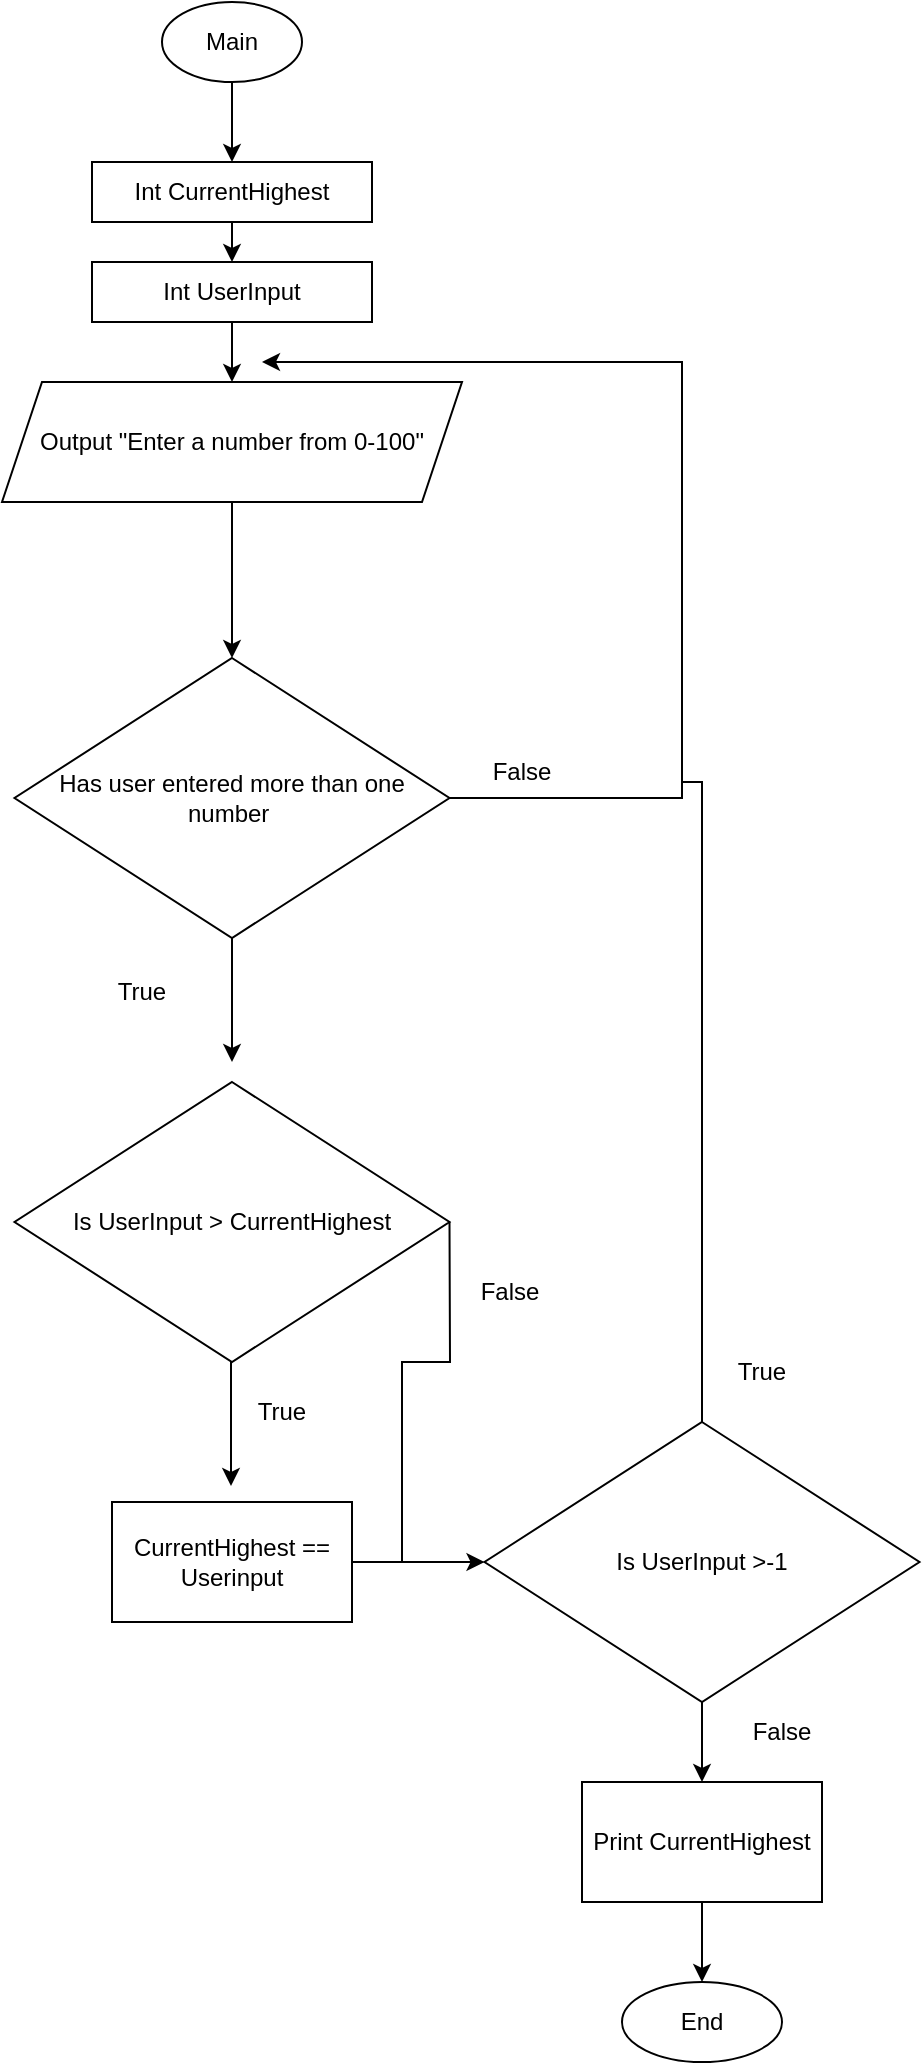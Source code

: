 <mxfile version="20.4.2" type="github"><diagram id="kPjJR1YklhjzJVoUJBlL" name="Page-1"><mxGraphModel dx="1422" dy="794" grid="1" gridSize="10" guides="1" tooltips="1" connect="1" arrows="1" fold="1" page="1" pageScale="1" pageWidth="850" pageHeight="1100" math="0" shadow="0"><root><mxCell id="0"/><mxCell id="1" parent="0"/><mxCell id="p5c9kXWFnvdQFF7va9-j-1" value="Main" style="ellipse;whiteSpace=wrap;html=1;" vertex="1" parent="1"><mxGeometry x="130" y="50" width="70" height="40" as="geometry"/></mxCell><mxCell id="p5c9kXWFnvdQFF7va9-j-2" value="" style="endArrow=classic;html=1;rounded=0;exitX=0.5;exitY=1;exitDx=0;exitDy=0;" edge="1" parent="1" source="p5c9kXWFnvdQFF7va9-j-1"><mxGeometry width="50" height="50" relative="1" as="geometry"><mxPoint x="400" y="430" as="sourcePoint"/><mxPoint x="165" y="130" as="targetPoint"/></mxGeometry></mxCell><mxCell id="p5c9kXWFnvdQFF7va9-j-3" value="Output &quot;Enter a number from 0-100&quot;" style="shape=parallelogram;perimeter=parallelogramPerimeter;whiteSpace=wrap;html=1;fixedSize=1;" vertex="1" parent="1"><mxGeometry x="50" y="240" width="230" height="60" as="geometry"/></mxCell><mxCell id="p5c9kXWFnvdQFF7va9-j-4" value="Int CurrentHighest" style="rounded=0;whiteSpace=wrap;html=1;" vertex="1" parent="1"><mxGeometry x="95" y="130" width="140" height="30" as="geometry"/></mxCell><mxCell id="p5c9kXWFnvdQFF7va9-j-5" value="" style="endArrow=classic;html=1;rounded=0;exitX=0.5;exitY=1;exitDx=0;exitDy=0;entryX=0.5;entryY=0;entryDx=0;entryDy=0;" edge="1" parent="1" source="p5c9kXWFnvdQFF7va9-j-3" target="p5c9kXWFnvdQFF7va9-j-7"><mxGeometry width="50" height="50" relative="1" as="geometry"><mxPoint x="175" y="100" as="sourcePoint"/><mxPoint x="320" y="150" as="targetPoint"/></mxGeometry></mxCell><mxCell id="p5c9kXWFnvdQFF7va9-j-6" value="" style="endArrow=classic;html=1;rounded=0;exitX=0.5;exitY=1;exitDx=0;exitDy=0;entryX=0.5;entryY=0;entryDx=0;entryDy=0;" edge="1" parent="1" source="p5c9kXWFnvdQFF7va9-j-4" target="p5c9kXWFnvdQFF7va9-j-9"><mxGeometry width="50" height="50" relative="1" as="geometry"><mxPoint x="200" y="260" as="sourcePoint"/><mxPoint x="175" y="270" as="targetPoint"/></mxGeometry></mxCell><mxCell id="p5c9kXWFnvdQFF7va9-j-7" value="Has user entered more than one number&amp;nbsp;" style="rhombus;whiteSpace=wrap;html=1;" vertex="1" parent="1"><mxGeometry x="56.25" y="378" width="217.5" height="140" as="geometry"/></mxCell><mxCell id="p5c9kXWFnvdQFF7va9-j-8" value="" style="endArrow=classic;html=1;rounded=0;exitX=1;exitY=0.5;exitDx=0;exitDy=0;" edge="1" parent="1" source="p5c9kXWFnvdQFF7va9-j-7"><mxGeometry width="50" height="50" relative="1" as="geometry"><mxPoint x="400" y="420" as="sourcePoint"/><mxPoint x="180" y="230" as="targetPoint"/><Array as="points"><mxPoint x="390" y="448"/><mxPoint x="390" y="230"/></Array></mxGeometry></mxCell><mxCell id="p5c9kXWFnvdQFF7va9-j-9" value="Int UserInput" style="rounded=0;whiteSpace=wrap;html=1;" vertex="1" parent="1"><mxGeometry x="95" y="180" width="140" height="30" as="geometry"/></mxCell><mxCell id="p5c9kXWFnvdQFF7va9-j-10" value="" style="endArrow=classic;html=1;rounded=0;exitX=0.5;exitY=1;exitDx=0;exitDy=0;entryX=0.5;entryY=0;entryDx=0;entryDy=0;" edge="1" parent="1" source="p5c9kXWFnvdQFF7va9-j-9" target="p5c9kXWFnvdQFF7va9-j-3"><mxGeometry width="50" height="50" relative="1" as="geometry"><mxPoint x="175" y="170" as="sourcePoint"/><mxPoint x="175" y="190" as="targetPoint"/></mxGeometry></mxCell><mxCell id="p5c9kXWFnvdQFF7va9-j-11" value="False" style="text;html=1;strokeColor=none;fillColor=none;align=center;verticalAlign=middle;whiteSpace=wrap;rounded=0;" vertex="1" parent="1"><mxGeometry x="280" y="420" width="60" height="30" as="geometry"/></mxCell><mxCell id="p5c9kXWFnvdQFF7va9-j-12" value="True" style="text;html=1;strokeColor=none;fillColor=none;align=center;verticalAlign=middle;whiteSpace=wrap;rounded=0;" vertex="1" parent="1"><mxGeometry x="90" y="530" width="60" height="30" as="geometry"/></mxCell><mxCell id="p5c9kXWFnvdQFF7va9-j-13" value="" style="endArrow=classic;html=1;rounded=0;exitX=0.5;exitY=1;exitDx=0;exitDy=0;" edge="1" parent="1" source="p5c9kXWFnvdQFF7va9-j-7"><mxGeometry width="50" height="50" relative="1" as="geometry"><mxPoint x="400" y="420" as="sourcePoint"/><mxPoint x="165" y="580" as="targetPoint"/></mxGeometry></mxCell><mxCell id="p5c9kXWFnvdQFF7va9-j-14" value="Is UserInput &amp;gt; CurrentHighest" style="rhombus;whiteSpace=wrap;html=1;" vertex="1" parent="1"><mxGeometry x="56.25" y="590" width="217.5" height="140" as="geometry"/></mxCell><mxCell id="p5c9kXWFnvdQFF7va9-j-15" value="" style="endArrow=classic;html=1;rounded=0;exitX=0.5;exitY=1;exitDx=0;exitDy=0;" edge="1" parent="1"><mxGeometry width="50" height="50" relative="1" as="geometry"><mxPoint x="164.5" y="730" as="sourcePoint"/><mxPoint x="164.5" y="792" as="targetPoint"/></mxGeometry></mxCell><mxCell id="p5c9kXWFnvdQFF7va9-j-16" value="CurrentHighest == Userinput" style="rounded=0;whiteSpace=wrap;html=1;" vertex="1" parent="1"><mxGeometry x="105" y="800" width="120" height="60" as="geometry"/></mxCell><mxCell id="p5c9kXWFnvdQFF7va9-j-17" value="Is UserInput &amp;gt;-1" style="rhombus;whiteSpace=wrap;html=1;" vertex="1" parent="1"><mxGeometry x="291.25" y="760" width="217.5" height="140" as="geometry"/></mxCell><mxCell id="p5c9kXWFnvdQFF7va9-j-18" value="" style="endArrow=classic;html=1;rounded=0;exitX=1;exitY=0.5;exitDx=0;exitDy=0;entryX=0;entryY=0.5;entryDx=0;entryDy=0;" edge="1" parent="1" source="p5c9kXWFnvdQFF7va9-j-16" target="p5c9kXWFnvdQFF7va9-j-17"><mxGeometry width="50" height="50" relative="1" as="geometry"><mxPoint x="400" y="660" as="sourcePoint"/><mxPoint x="450" y="610" as="targetPoint"/></mxGeometry></mxCell><mxCell id="p5c9kXWFnvdQFF7va9-j-19" value="End" style="ellipse;whiteSpace=wrap;html=1;" vertex="1" parent="1"><mxGeometry x="360" y="1040" width="80" height="40" as="geometry"/></mxCell><mxCell id="p5c9kXWFnvdQFF7va9-j-20" value="Print CurrentHighest" style="rounded=0;whiteSpace=wrap;html=1;" vertex="1" parent="1"><mxGeometry x="340" y="940" width="120" height="60" as="geometry"/></mxCell><mxCell id="p5c9kXWFnvdQFF7va9-j-21" value="" style="endArrow=classic;html=1;rounded=0;exitX=0.5;exitY=1;exitDx=0;exitDy=0;entryX=0.5;entryY=0;entryDx=0;entryDy=0;" edge="1" parent="1" source="p5c9kXWFnvdQFF7va9-j-17" target="p5c9kXWFnvdQFF7va9-j-20"><mxGeometry width="50" height="50" relative="1" as="geometry"><mxPoint x="400" y="1040" as="sourcePoint"/><mxPoint x="450" y="990" as="targetPoint"/></mxGeometry></mxCell><mxCell id="p5c9kXWFnvdQFF7va9-j-22" value="" style="endArrow=classic;html=1;rounded=0;exitX=0.5;exitY=1;exitDx=0;exitDy=0;entryX=0.5;entryY=0;entryDx=0;entryDy=0;" edge="1" parent="1" source="p5c9kXWFnvdQFF7va9-j-20" target="p5c9kXWFnvdQFF7va9-j-19"><mxGeometry width="50" height="50" relative="1" as="geometry"><mxPoint x="410" y="910" as="sourcePoint"/><mxPoint x="410" y="950" as="targetPoint"/></mxGeometry></mxCell><mxCell id="p5c9kXWFnvdQFF7va9-j-24" value="" style="endArrow=none;html=1;rounded=0;exitX=0.5;exitY=0;exitDx=0;exitDy=0;" edge="1" parent="1" source="p5c9kXWFnvdQFF7va9-j-17"><mxGeometry width="50" height="50" relative="1" as="geometry"><mxPoint x="400" y="550" as="sourcePoint"/><mxPoint x="390" y="440" as="targetPoint"/><Array as="points"><mxPoint x="400" y="440"/></Array></mxGeometry></mxCell><mxCell id="p5c9kXWFnvdQFF7va9-j-25" value="True" style="text;html=1;strokeColor=none;fillColor=none;align=center;verticalAlign=middle;whiteSpace=wrap;rounded=0;" vertex="1" parent="1"><mxGeometry x="400" y="720" width="60" height="30" as="geometry"/></mxCell><mxCell id="p5c9kXWFnvdQFF7va9-j-26" value="False" style="text;html=1;strokeColor=none;fillColor=none;align=center;verticalAlign=middle;whiteSpace=wrap;rounded=0;" vertex="1" parent="1"><mxGeometry x="410" y="900" width="60" height="30" as="geometry"/></mxCell><mxCell id="p5c9kXWFnvdQFF7va9-j-27" value="True" style="text;html=1;strokeColor=none;fillColor=none;align=center;verticalAlign=middle;whiteSpace=wrap;rounded=0;" vertex="1" parent="1"><mxGeometry x="160" y="740" width="60" height="30" as="geometry"/></mxCell><mxCell id="p5c9kXWFnvdQFF7va9-j-28" value="" style="endArrow=none;html=1;rounded=0;entryX=1;entryY=0.5;entryDx=0;entryDy=0;" edge="1" parent="1" target="p5c9kXWFnvdQFF7va9-j-14"><mxGeometry width="50" height="50" relative="1" as="geometry"><mxPoint x="250" y="830" as="sourcePoint"/><mxPoint x="450" y="740" as="targetPoint"/><Array as="points"><mxPoint x="250" y="780"/><mxPoint x="250" y="730"/><mxPoint x="274" y="730"/></Array></mxGeometry></mxCell><mxCell id="p5c9kXWFnvdQFF7va9-j-29" value="False" style="text;html=1;strokeColor=none;fillColor=none;align=center;verticalAlign=middle;whiteSpace=wrap;rounded=0;" vertex="1" parent="1"><mxGeometry x="273.75" y="680" width="60" height="30" as="geometry"/></mxCell></root></mxGraphModel></diagram></mxfile>